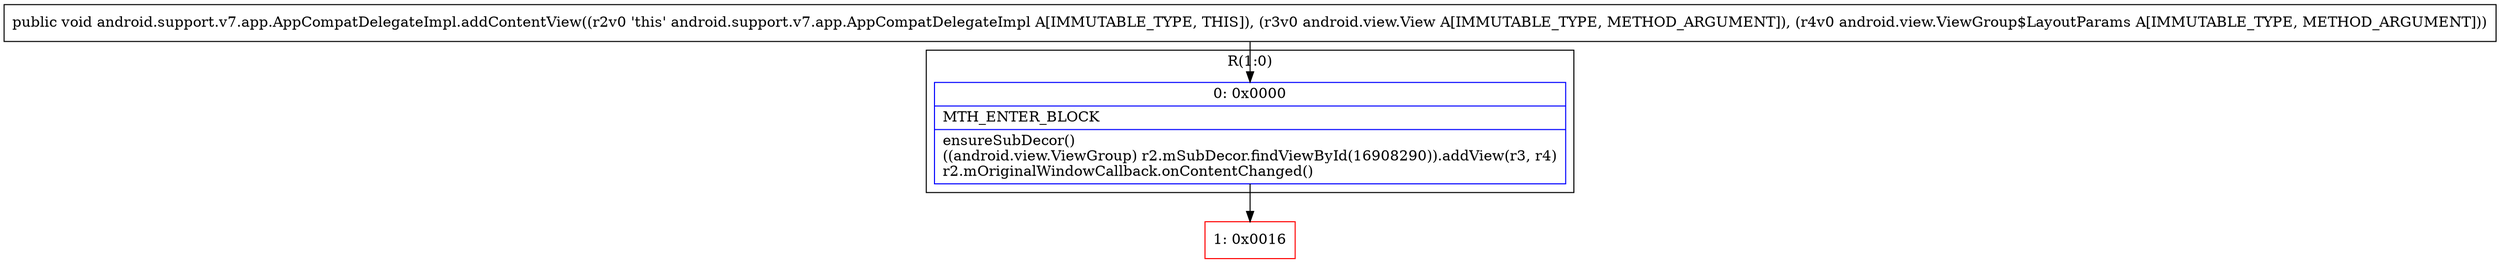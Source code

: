 digraph "CFG forandroid.support.v7.app.AppCompatDelegateImpl.addContentView(Landroid\/view\/View;Landroid\/view\/ViewGroup$LayoutParams;)V" {
subgraph cluster_Region_686666680 {
label = "R(1:0)";
node [shape=record,color=blue];
Node_0 [shape=record,label="{0\:\ 0x0000|MTH_ENTER_BLOCK\l|ensureSubDecor()\l((android.view.ViewGroup) r2.mSubDecor.findViewById(16908290)).addView(r3, r4)\lr2.mOriginalWindowCallback.onContentChanged()\l}"];
}
Node_1 [shape=record,color=red,label="{1\:\ 0x0016}"];
MethodNode[shape=record,label="{public void android.support.v7.app.AppCompatDelegateImpl.addContentView((r2v0 'this' android.support.v7.app.AppCompatDelegateImpl A[IMMUTABLE_TYPE, THIS]), (r3v0 android.view.View A[IMMUTABLE_TYPE, METHOD_ARGUMENT]), (r4v0 android.view.ViewGroup$LayoutParams A[IMMUTABLE_TYPE, METHOD_ARGUMENT])) }"];
MethodNode -> Node_0;
Node_0 -> Node_1;
}

